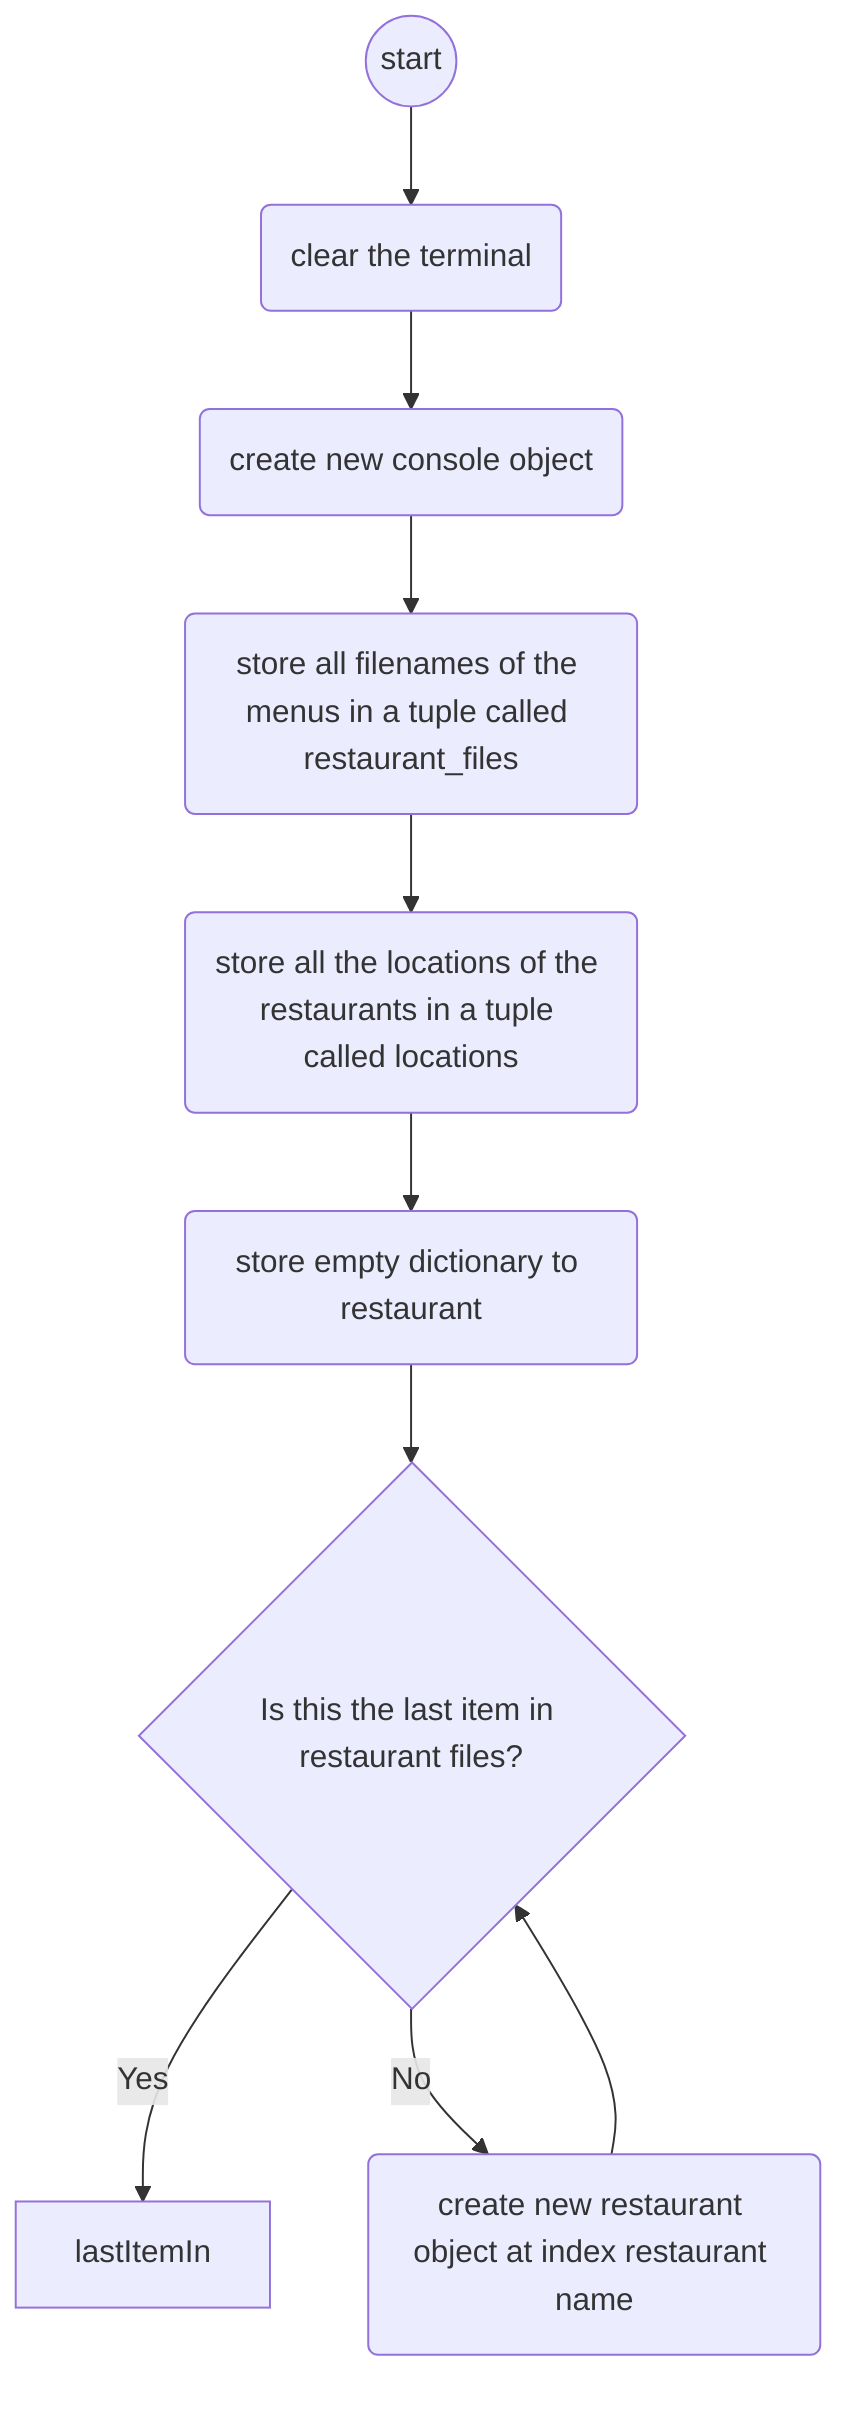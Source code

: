 flowchart
    start((start)) -->
    clearTerminal(clear the terminal) -->
    consoleObject(create new console object) -->
    restaurantFiles(store all filenames of the menus in a tuple called restaurant_files) -->
    locations(store all the locations of the restaurants in a tuple called locations) -->
    emptyRestaurant(store empty dictionary to restaurant) -->
    lastItemInRestaurantFiles{Is this the last item in restaurant files?} --> |Yes| lastItemIn
    lastItemInRestaurantFiles --> |No| createRestaurantItem(create new restaurant object at index restaurant name) --> lastItemInRestaurantFiles